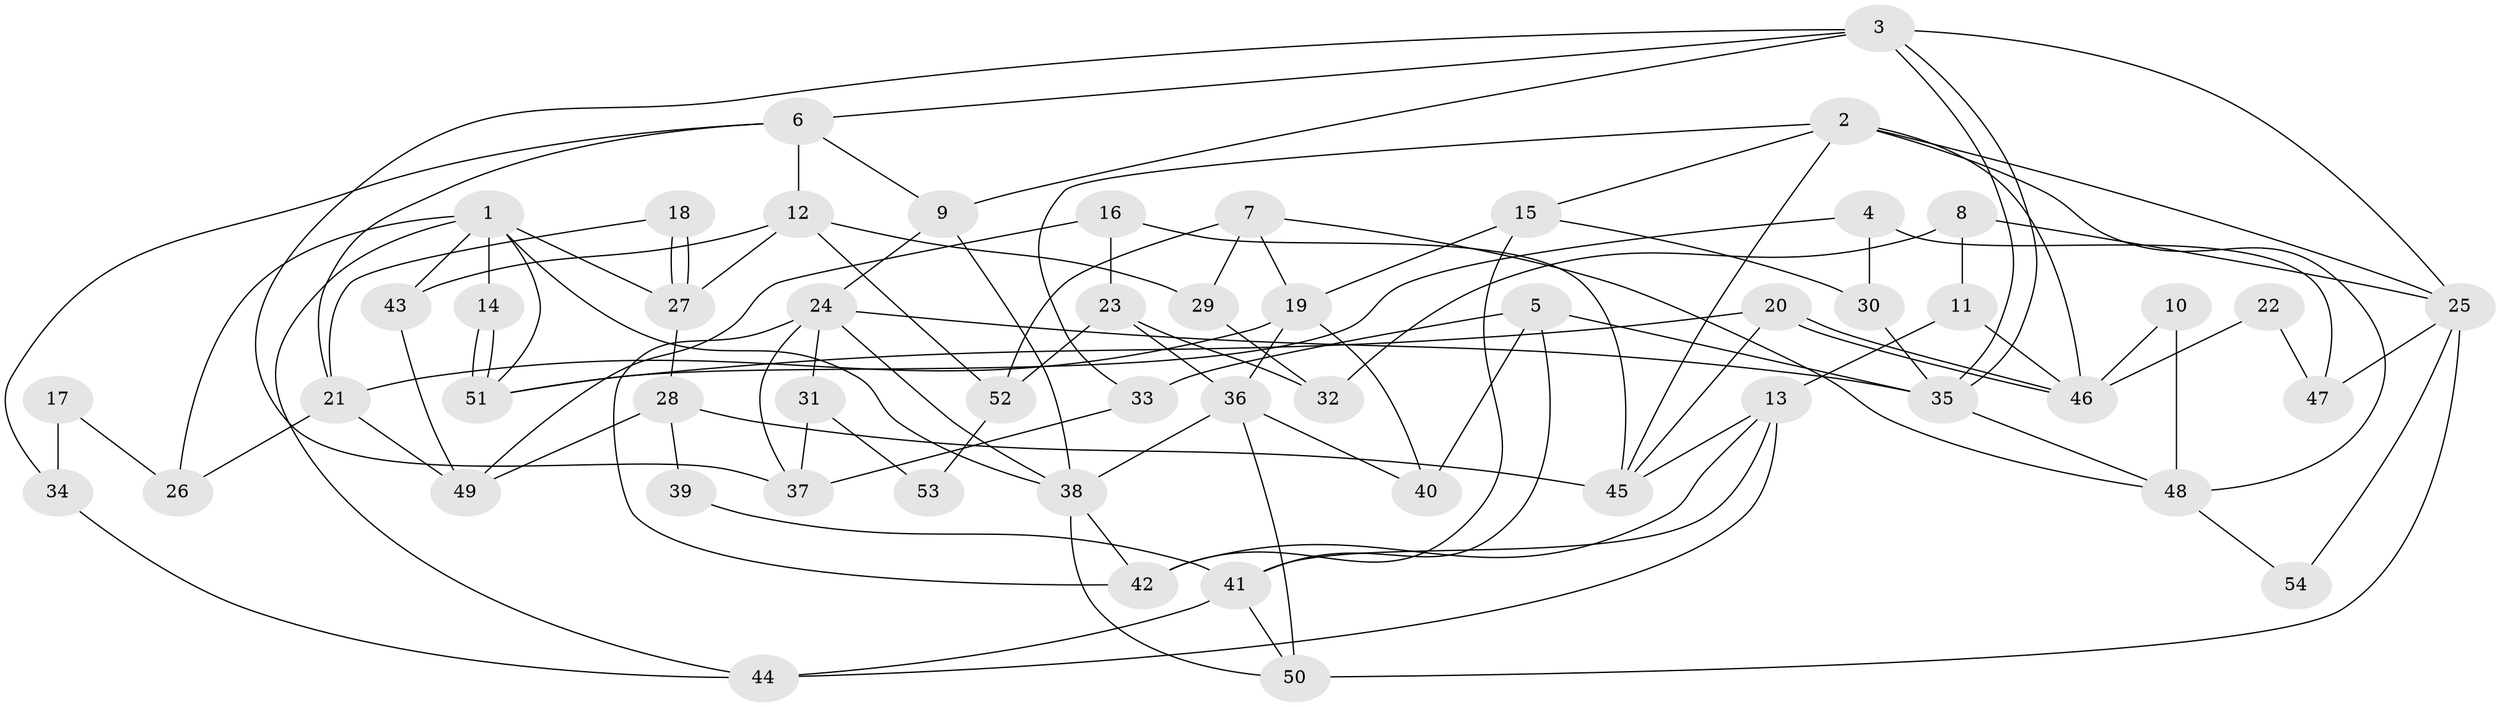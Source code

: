 // coarse degree distribution, {6: 0.09375, 8: 0.0625, 5: 0.125, 3: 0.21875, 2: 0.15625, 9: 0.03125, 7: 0.09375, 4: 0.1875, 11: 0.03125}
// Generated by graph-tools (version 1.1) at 2025/18/03/04/25 18:18:38]
// undirected, 54 vertices, 108 edges
graph export_dot {
graph [start="1"]
  node [color=gray90,style=filled];
  1;
  2;
  3;
  4;
  5;
  6;
  7;
  8;
  9;
  10;
  11;
  12;
  13;
  14;
  15;
  16;
  17;
  18;
  19;
  20;
  21;
  22;
  23;
  24;
  25;
  26;
  27;
  28;
  29;
  30;
  31;
  32;
  33;
  34;
  35;
  36;
  37;
  38;
  39;
  40;
  41;
  42;
  43;
  44;
  45;
  46;
  47;
  48;
  49;
  50;
  51;
  52;
  53;
  54;
  1 -- 38;
  1 -- 51;
  1 -- 14;
  1 -- 26;
  1 -- 27;
  1 -- 43;
  1 -- 44;
  2 -- 25;
  2 -- 33;
  2 -- 15;
  2 -- 45;
  2 -- 46;
  2 -- 48;
  3 -- 9;
  3 -- 35;
  3 -- 35;
  3 -- 6;
  3 -- 25;
  3 -- 37;
  4 -- 51;
  4 -- 30;
  4 -- 47;
  5 -- 35;
  5 -- 41;
  5 -- 33;
  5 -- 40;
  6 -- 21;
  6 -- 9;
  6 -- 12;
  6 -- 34;
  7 -- 52;
  7 -- 29;
  7 -- 19;
  7 -- 48;
  8 -- 25;
  8 -- 11;
  8 -- 32;
  9 -- 38;
  9 -- 24;
  10 -- 48;
  10 -- 46;
  11 -- 46;
  11 -- 13;
  12 -- 27;
  12 -- 29;
  12 -- 43;
  12 -- 52;
  13 -- 41;
  13 -- 42;
  13 -- 44;
  13 -- 45;
  14 -- 51;
  14 -- 51;
  15 -- 19;
  15 -- 30;
  15 -- 42;
  16 -- 49;
  16 -- 45;
  16 -- 23;
  17 -- 34;
  17 -- 26;
  18 -- 27;
  18 -- 27;
  18 -- 21;
  19 -- 36;
  19 -- 21;
  19 -- 40;
  20 -- 46;
  20 -- 46;
  20 -- 45;
  20 -- 51;
  21 -- 49;
  21 -- 26;
  22 -- 47;
  22 -- 46;
  23 -- 36;
  23 -- 32;
  23 -- 52;
  24 -- 35;
  24 -- 31;
  24 -- 37;
  24 -- 38;
  24 -- 42;
  25 -- 50;
  25 -- 47;
  25 -- 54;
  27 -- 28;
  28 -- 45;
  28 -- 39;
  28 -- 49;
  29 -- 32;
  30 -- 35;
  31 -- 37;
  31 -- 53;
  33 -- 37;
  34 -- 44;
  35 -- 48;
  36 -- 38;
  36 -- 40;
  36 -- 50;
  38 -- 42;
  38 -- 50;
  39 -- 41;
  41 -- 44;
  41 -- 50;
  43 -- 49;
  48 -- 54;
  52 -- 53;
}
